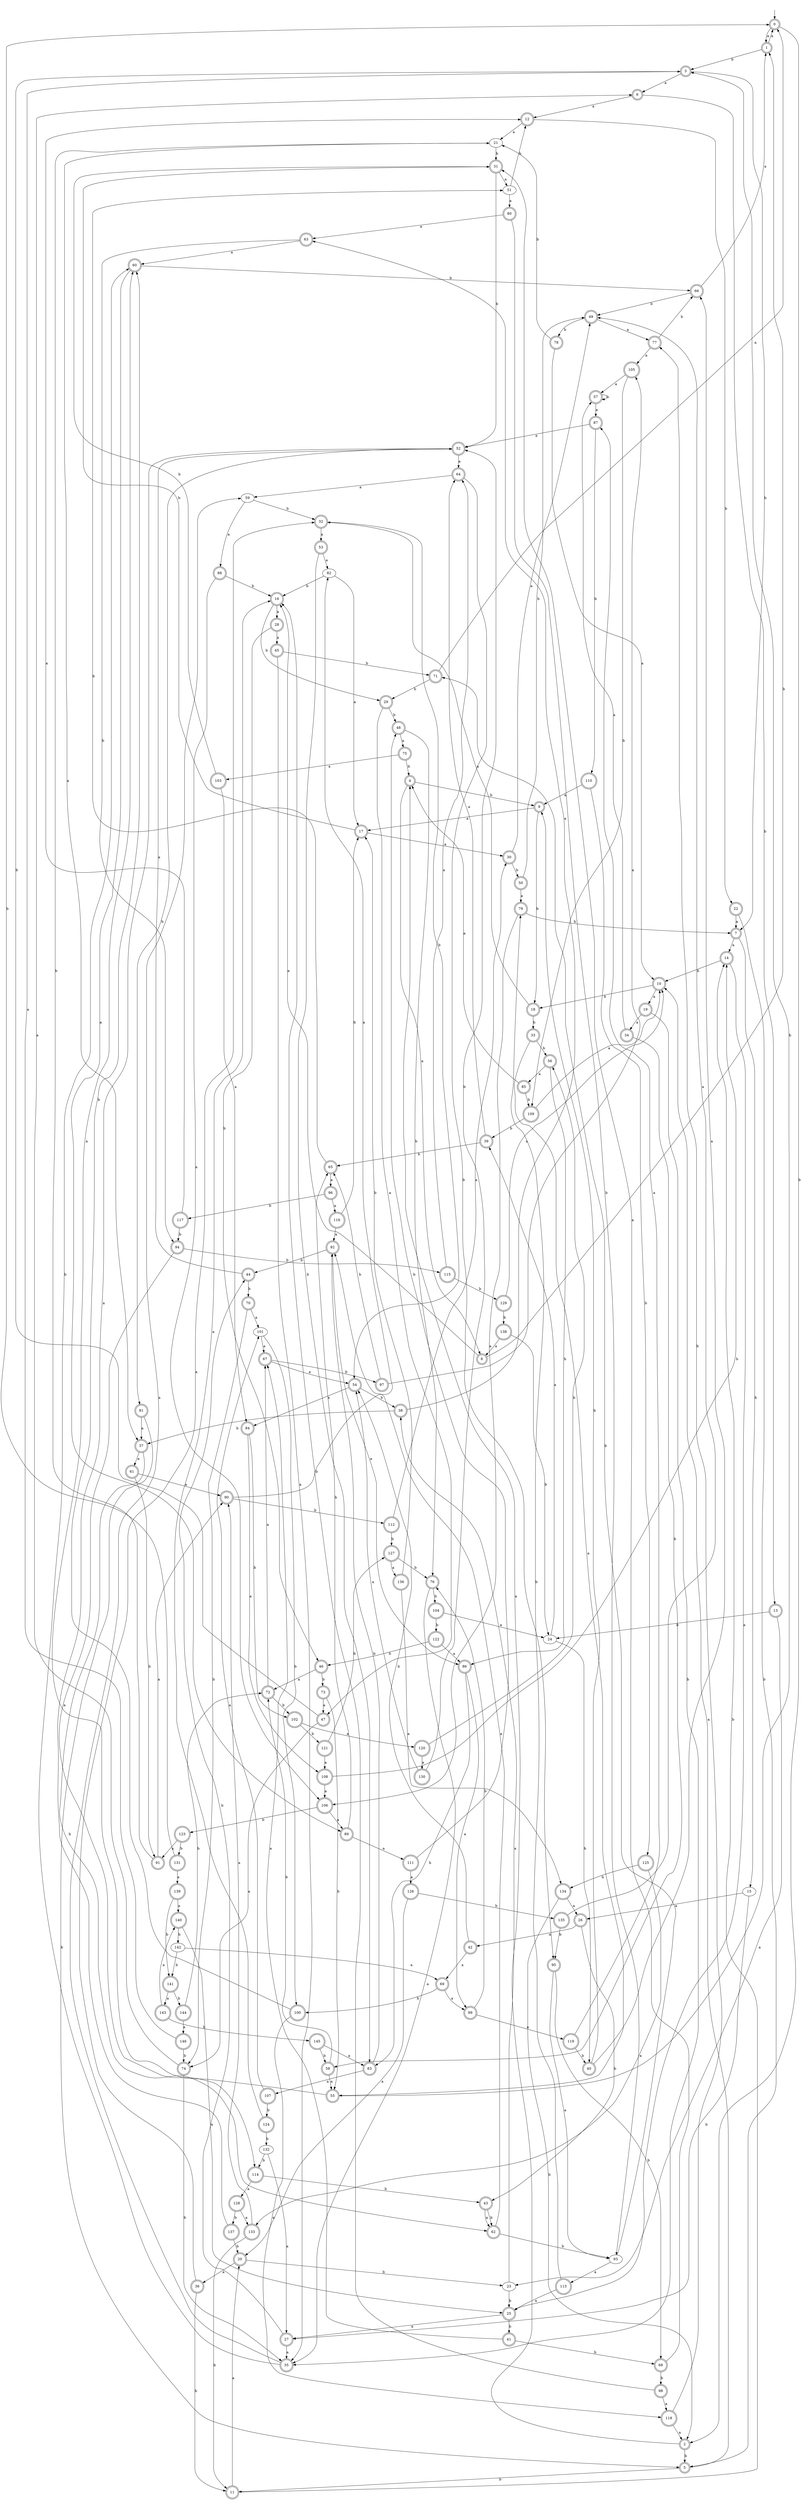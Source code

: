 digraph RandomDFA {
  __start0 [label="", shape=none];
  __start0 -> 0 [label=""];
  0 [shape=circle] [shape=doublecircle]
  0 -> 1 [label="a"]
  0 -> 2 [label="b"]
  1 [shape=doublecircle]
  1 -> 0 [label="a"]
  1 -> 3 [label="b"]
  2 [shape=doublecircle]
  2 -> 4 [label="a"]
  2 -> 5 [label="b"]
  3 [shape=doublecircle]
  3 -> 6 [label="a"]
  3 -> 7 [label="b"]
  4 [shape=doublecircle]
  4 -> 8 [label="a"]
  4 -> 9 [label="b"]
  5 [shape=doublecircle]
  5 -> 10 [label="a"]
  5 -> 11 [label="b"]
  6 [shape=doublecircle]
  6 -> 12 [label="a"]
  6 -> 13 [label="b"]
  7 [shape=doublecircle]
  7 -> 14 [label="a"]
  7 -> 15 [label="b"]
  8 [shape=doublecircle]
  8 -> 16 [label="a"]
  8 -> 1 [label="b"]
  9 [shape=doublecircle]
  9 -> 17 [label="a"]
  9 -> 18 [label="b"]
  10 [shape=doublecircle]
  10 -> 19 [label="a"]
  10 -> 18 [label="b"]
  11 [shape=doublecircle]
  11 -> 20 [label="a"]
  11 -> 14 [label="b"]
  12 [shape=doublecircle]
  12 -> 21 [label="a"]
  12 -> 22 [label="b"]
  13 [shape=doublecircle]
  13 -> 23 [label="a"]
  13 -> 24 [label="b"]
  14 [shape=doublecircle]
  14 -> 25 [label="a"]
  14 -> 10 [label="b"]
  15
  15 -> 26 [label="a"]
  15 -> 27 [label="b"]
  16 [shape=doublecircle]
  16 -> 28 [label="a"]
  16 -> 29 [label="b"]
  17 [shape=doublecircle]
  17 -> 30 [label="a"]
  17 -> 31 [label="b"]
  18 [shape=doublecircle]
  18 -> 32 [label="a"]
  18 -> 33 [label="b"]
  19 [shape=doublecircle]
  19 -> 34 [label="a"]
  19 -> 35 [label="b"]
  20 [shape=doublecircle]
  20 -> 36 [label="a"]
  20 -> 23 [label="b"]
  21
  21 -> 37 [label="a"]
  21 -> 31 [label="b"]
  22 [shape=doublecircle]
  22 -> 7 [label="a"]
  22 -> 5 [label="b"]
  23
  23 -> 38 [label="a"]
  23 -> 25 [label="b"]
  24
  24 -> 39 [label="a"]
  24 -> 40 [label="b"]
  25 [shape=doublecircle]
  25 -> 27 [label="a"]
  25 -> 41 [label="b"]
  26 [shape=doublecircle]
  26 -> 42 [label="a"]
  26 -> 43 [label="b"]
  27 [shape=doublecircle]
  27 -> 35 [label="a"]
  27 -> 44 [label="b"]
  28 [shape=doublecircle]
  28 -> 45 [label="a"]
  28 -> 46 [label="b"]
  29 [shape=doublecircle]
  29 -> 47 [label="a"]
  29 -> 48 [label="b"]
  30 [shape=doublecircle]
  30 -> 49 [label="a"]
  30 -> 50 [label="b"]
  31 [shape=doublecircle]
  31 -> 51 [label="a"]
  31 -> 52 [label="b"]
  32 [shape=doublecircle]
  32 -> 53 [label="a"]
  32 -> 54 [label="b"]
  33 [shape=doublecircle]
  33 -> 55 [label="a"]
  33 -> 56 [label="b"]
  34 [shape=doublecircle]
  34 -> 57 [label="a"]
  34 -> 58 [label="b"]
  35 [shape=doublecircle]
  35 -> 59 [label="a"]
  35 -> 60 [label="b"]
  36 [shape=doublecircle]
  36 -> 32 [label="a"]
  36 -> 11 [label="b"]
  37 [shape=doublecircle]
  37 -> 61 [label="a"]
  37 -> 62 [label="b"]
  38 [shape=doublecircle]
  38 -> 63 [label="a"]
  38 -> 37 [label="b"]
  39 [shape=doublecircle]
  39 -> 64 [label="a"]
  39 -> 65 [label="b"]
  40 [shape=doublecircle]
  40 -> 66 [label="a"]
  40 -> 9 [label="b"]
  41 [shape=doublecircle]
  41 -> 67 [label="a"]
  41 -> 68 [label="b"]
  42 [shape=doublecircle]
  42 -> 69 [label="a"]
  42 -> 54 [label="b"]
  43 [shape=doublecircle]
  43 -> 62 [label="a"]
  43 -> 62 [label="b"]
  44 [shape=doublecircle]
  44 -> 52 [label="a"]
  44 -> 70 [label="b"]
  45 [shape=doublecircle]
  45 -> 35 [label="a"]
  45 -> 71 [label="b"]
  46 [shape=doublecircle]
  46 -> 72 [label="a"]
  46 -> 73 [label="b"]
  47 [shape=doublecircle]
  47 -> 74 [label="a"]
  47 -> 3 [label="b"]
  48 [shape=doublecircle]
  48 -> 75 [label="a"]
  48 -> 76 [label="b"]
  49 [shape=doublecircle]
  49 -> 77 [label="a"]
  49 -> 78 [label="b"]
  50 [shape=doublecircle]
  50 -> 79 [label="a"]
  50 -> 49 [label="b"]
  51
  51 -> 80 [label="a"]
  51 -> 12 [label="b"]
  52 [shape=doublecircle]
  52 -> 64 [label="a"]
  52 -> 81 [label="b"]
  53 [shape=doublecircle]
  53 -> 82 [label="a"]
  53 -> 83 [label="b"]
  54 [shape=doublecircle]
  54 -> 84 [label="a"]
  54 -> 38 [label="b"]
  55 [shape=doublecircle]
  55 -> 60 [label="a"]
  55 -> 3 [label="b"]
  56 [shape=doublecircle]
  56 -> 85 [label="a"]
  56 -> 86 [label="b"]
  57 [shape=doublecircle]
  57 -> 87 [label="a"]
  57 -> 57 [label="b"]
  58 [shape=doublecircle]
  58 -> 55 [label="a"]
  58 -> 72 [label="b"]
  59
  59 -> 88 [label="a"]
  59 -> 32 [label="b"]
  60 [shape=doublecircle]
  60 -> 89 [label="a"]
  60 -> 66 [label="b"]
  61 [shape=doublecircle]
  61 -> 90 [label="a"]
  61 -> 91 [label="b"]
  62 [shape=doublecircle]
  62 -> 92 [label="a"]
  62 -> 93 [label="b"]
  63 [shape=doublecircle]
  63 -> 60 [label="a"]
  63 -> 94 [label="b"]
  64 [shape=doublecircle]
  64 -> 59 [label="a"]
  64 -> 95 [label="b"]
  65 [shape=doublecircle]
  65 -> 96 [label="a"]
  65 -> 51 [label="b"]
  66 [shape=doublecircle]
  66 -> 1 [label="a"]
  66 -> 49 [label="b"]
  67 [shape=doublecircle]
  67 -> 54 [label="a"]
  67 -> 97 [label="b"]
  68 [shape=doublecircle]
  68 -> 31 [label="a"]
  68 -> 98 [label="b"]
  69 [shape=doublecircle]
  69 -> 99 [label="a"]
  69 -> 100 [label="b"]
  70 [shape=doublecircle]
  70 -> 101 [label="a"]
  70 -> 74 [label="b"]
  71 [shape=doublecircle]
  71 -> 0 [label="a"]
  71 -> 29 [label="b"]
  72 [shape=doublecircle]
  72 -> 67 [label="a"]
  72 -> 102 [label="b"]
  73 [shape=doublecircle]
  73 -> 47 [label="a"]
  73 -> 55 [label="b"]
  74 [shape=doublecircle]
  74 -> 6 [label="a"]
  74 -> 35 [label="b"]
  75 [shape=doublecircle]
  75 -> 103 [label="a"]
  75 -> 4 [label="b"]
  76 [shape=doublecircle]
  76 -> 35 [label="a"]
  76 -> 104 [label="b"]
  77 [shape=doublecircle]
  77 -> 105 [label="a"]
  77 -> 66 [label="b"]
  78 [shape=doublecircle]
  78 -> 10 [label="a"]
  78 -> 21 [label="b"]
  79 [shape=doublecircle]
  79 -> 106 [label="a"]
  79 -> 7 [label="b"]
  80 [shape=doublecircle]
  80 -> 63 [label="a"]
  80 -> 93 [label="b"]
  81 [shape=doublecircle]
  81 -> 37 [label="a"]
  81 -> 5 [label="b"]
  82
  82 -> 17 [label="a"]
  82 -> 16 [label="b"]
  83 [shape=doublecircle]
  83 -> 107 [label="a"]
  83 -> 92 [label="b"]
  84 [shape=doublecircle]
  84 -> 108 [label="a"]
  84 -> 102 [label="b"]
  85 [shape=doublecircle]
  85 -> 4 [label="a"]
  85 -> 109 [label="b"]
  86 [shape=doublecircle]
  86 -> 99 [label="a"]
  86 -> 83 [label="b"]
  87 [shape=doublecircle]
  87 -> 52 [label="a"]
  87 -> 110 [label="b"]
  88 [shape=doublecircle]
  88 -> 106 [label="a"]
  88 -> 16 [label="b"]
  89 [shape=doublecircle]
  89 -> 111 [label="a"]
  89 -> 65 [label="b"]
  90 [shape=doublecircle]
  90 -> 82 [label="a"]
  90 -> 112 [label="b"]
  91 [shape=doublecircle]
  91 -> 90 [label="a"]
  91 -> 21 [label="b"]
  92 [shape=doublecircle]
  92 -> 86 [label="a"]
  92 -> 44 [label="b"]
  93
  93 -> 113 [label="a"]
  93 -> 71 [label="b"]
  94 [shape=doublecircle]
  94 -> 114 [label="a"]
  94 -> 115 [label="b"]
  95 [shape=doublecircle]
  95 -> 93 [label="a"]
  95 -> 68 [label="b"]
  96 [shape=doublecircle]
  96 -> 116 [label="a"]
  96 -> 117 [label="b"]
  97 [shape=doublecircle]
  97 -> 105 [label="a"]
  97 -> 65 [label="b"]
  98 [shape=doublecircle]
  98 -> 118 [label="a"]
  98 -> 16 [label="b"]
  99 [shape=doublecircle]
  99 -> 119 [label="a"]
  99 -> 76 [label="b"]
  100 [shape=doublecircle]
  100 -> 118 [label="a"]
  100 -> 60 [label="b"]
  101
  101 -> 67 [label="a"]
  101 -> 100 [label="b"]
  102 [shape=doublecircle]
  102 -> 120 [label="a"]
  102 -> 121 [label="b"]
  103 [shape=doublecircle]
  103 -> 84 [label="a"]
  103 -> 31 [label="b"]
  104 [shape=doublecircle]
  104 -> 24 [label="a"]
  104 -> 122 [label="b"]
  105 [shape=doublecircle]
  105 -> 57 [label="a"]
  105 -> 109 [label="b"]
  106 [shape=doublecircle]
  106 -> 89 [label="a"]
  106 -> 123 [label="b"]
  107 [shape=doublecircle]
  107 -> 101 [label="a"]
  107 -> 124 [label="b"]
  108 [shape=doublecircle]
  108 -> 106 [label="a"]
  108 -> 14 [label="b"]
  109 [shape=doublecircle]
  109 -> 10 [label="a"]
  109 -> 39 [label="b"]
  110 [shape=doublecircle]
  110 -> 9 [label="a"]
  110 -> 125 [label="b"]
  111 [shape=doublecircle]
  111 -> 126 [label="a"]
  111 -> 48 [label="b"]
  112 [shape=doublecircle]
  112 -> 30 [label="a"]
  112 -> 127 [label="b"]
  113 [shape=doublecircle]
  113 -> 25 [label="a"]
  113 -> 79 [label="b"]
  114 [shape=doublecircle]
  114 -> 128 [label="a"]
  114 -> 43 [label="b"]
  115 [shape=doublecircle]
  115 -> 64 [label="a"]
  115 -> 129 [label="b"]
  116 [shape=doublecircle]
  116 -> 92 [label="a"]
  116 -> 17 [label="b"]
  117 [shape=doublecircle]
  117 -> 12 [label="a"]
  117 -> 94 [label="b"]
  118 [shape=doublecircle]
  118 -> 2 [label="a"]
  118 -> 77 [label="b"]
  119 [shape=doublecircle]
  119 -> 87 [label="a"]
  119 -> 40 [label="b"]
  120 [shape=doublecircle]
  120 -> 130 [label="a"]
  120 -> 56 [label="b"]
  121 [shape=doublecircle]
  121 -> 108 [label="a"]
  121 -> 127 [label="b"]
  122 [shape=doublecircle]
  122 -> 86 [label="a"]
  122 -> 46 [label="b"]
  123 [shape=doublecircle]
  123 -> 91 [label="a"]
  123 -> 131 [label="b"]
  124 [shape=doublecircle]
  124 -> 16 [label="a"]
  124 -> 132 [label="b"]
  125 [shape=doublecircle]
  125 -> 133 [label="a"]
  125 -> 134 [label="b"]
  126 [shape=doublecircle]
  126 -> 20 [label="a"]
  126 -> 135 [label="b"]
  127 [shape=doublecircle]
  127 -> 136 [label="a"]
  127 -> 76 [label="b"]
  128 [shape=doublecircle]
  128 -> 133 [label="a"]
  128 -> 137 [label="b"]
  129 [shape=doublecircle]
  129 -> 10 [label="a"]
  129 -> 138 [label="b"]
  130 [shape=doublecircle]
  130 -> 54 [label="a"]
  130 -> 52 [label="b"]
  131 [shape=doublecircle]
  131 -> 139 [label="a"]
  131 -> 0 [label="b"]
  132
  132 -> 27 [label="a"]
  132 -> 114 [label="b"]
  133 [shape=doublecircle]
  133 -> 90 [label="a"]
  133 -> 11 [label="b"]
  134 [shape=doublecircle]
  134 -> 26 [label="a"]
  134 -> 2 [label="b"]
  135 [shape=doublecircle]
  135 -> 49 [label="a"]
  135 -> 95 [label="b"]
  136 [shape=doublecircle]
  136 -> 134 [label="a"]
  136 -> 17 [label="b"]
  137 [shape=doublecircle]
  137 -> 52 [label="a"]
  137 -> 20 [label="b"]
  138 [shape=doublecircle]
  138 -> 8 [label="a"]
  138 -> 24 [label="b"]
  139 [shape=doublecircle]
  139 -> 140 [label="a"]
  139 -> 141 [label="b"]
  140 [shape=doublecircle]
  140 -> 25 [label="a"]
  140 -> 142 [label="b"]
  141 [shape=doublecircle]
  141 -> 143 [label="a"]
  141 -> 144 [label="b"]
  142
  142 -> 69 [label="a"]
  142 -> 141 [label="b"]
  143 [shape=doublecircle]
  143 -> 140 [label="a"]
  143 -> 145 [label="b"]
  144 [shape=doublecircle]
  144 -> 146 [label="a"]
  144 -> 72 [label="b"]
  145 [shape=doublecircle]
  145 -> 83 [label="a"]
  145 -> 58 [label="b"]
  146 [shape=doublecircle]
  146 -> 3 [label="a"]
  146 -> 74 [label="b"]
}
